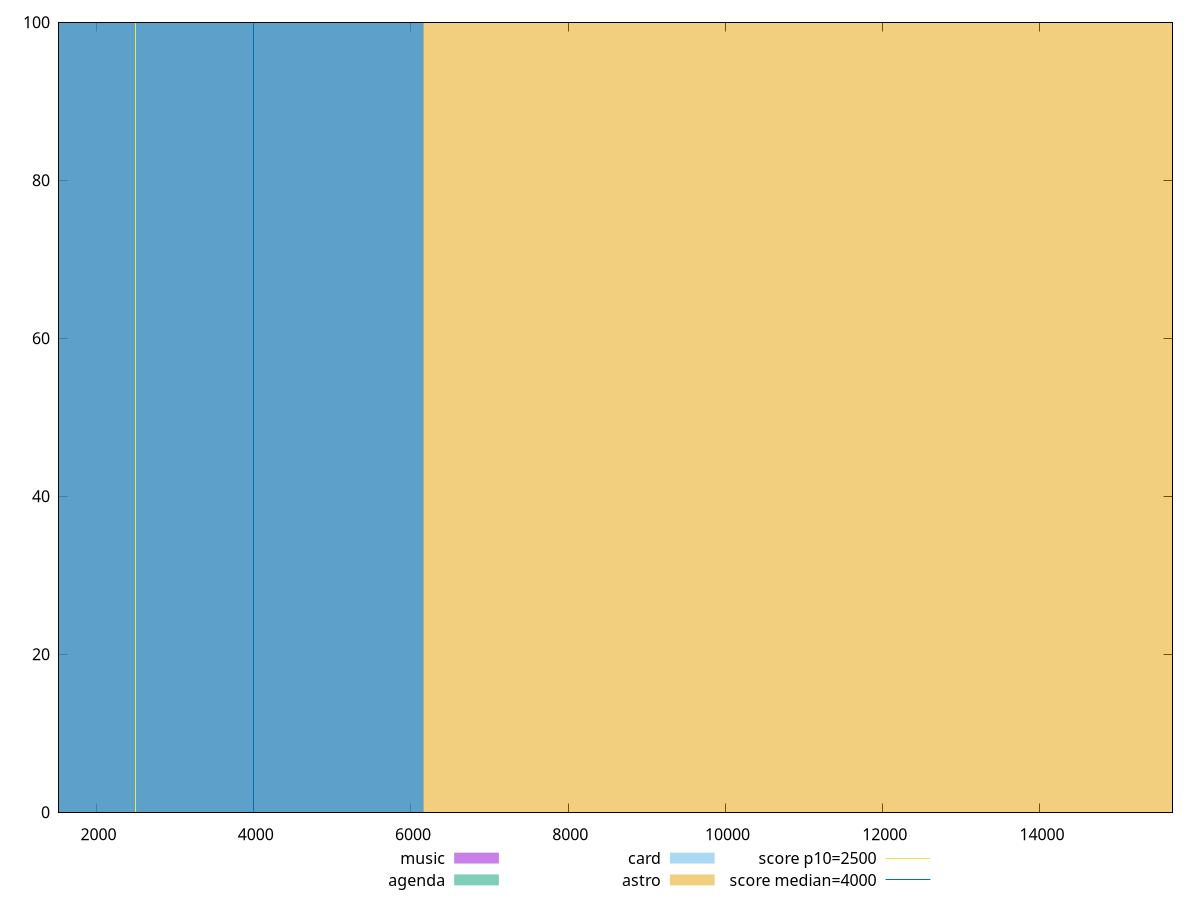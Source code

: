 reset

$music <<EOF
0 100
EOF

$agenda <<EOF
0 100
EOF

$card <<EOF
0 100
EOF

$astro <<EOF
12319.581631507057 100
EOF

set key outside below
set boxwidth 12319.581631507057
set xrange [1523.48:15686.112500000001]
set yrange [0:100]
set trange [0:100]
set style fill transparent solid 0.5 noborder

set parametric
set terminal svg size 640, 520 enhanced background rgb 'white'
set output "reports/report_00032_2021-02-25T10-28-15.087Z/largest-contentful-paint/comparison/histogram/all_raw.svg"

plot $music title "music" with boxes, \
     $agenda title "agenda" with boxes, \
     $card title "card" with boxes, \
     $astro title "astro" with boxes, \
     2500,t title "score p10=2500", \
     4000,t title "score median=4000"

reset
